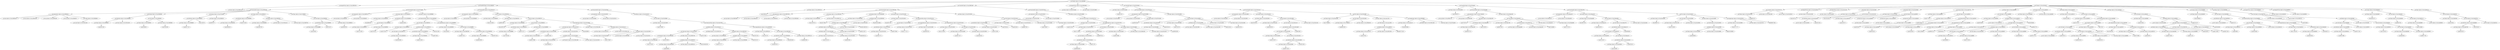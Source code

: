 strict digraph  {
<_ast.alias object at 0xa16895110>;
<_ast.ImportFrom object at 0xa16895250>;
<_ast.arg object at 0xa16895d10>;
<_ast.arg object at 0xa168951d0>;
<_ast.arg object at 0xa168952d0>;
<_ast.arg object at 0xa16b6fc50>;
<_ast.Load object at 0x10295c1d0>;
<_ast.Tuple object at 0xa16b6fa90>;
<_ast.arguments object at 0xa16895b10>;
<_ast.Name object at 0xa16b6fe90>;
Load2451528;
<_ast.Store object at 0x10295c290>;
<_ast.Attribute object at 0xa16b6fad0>;
<_ast.Name object at 0xa16b6f050>;
Load3358631;
<_ast.Name object at 0xa16b6f3d0>;
Load7825509;
<_ast.Call object at 0xa16b6fcd0>;
<_ast.Assign object at 0xa16b6f4d0>;
<_ast.Name object at 0xa16b6fbd0>;
Load5417119;
<_ast.Attribute object at 0xa16b6fb50>;
Store146370;
<_ast.Name object at 0xa16b6f410>;
Load3697677;
<_ast.Assign object at 0xa187da090>;
<_ast.Name object at 0xa16b6f390>;
Load1883019;
<_ast.Attribute object at 0xa16b6f990>;
Store8742538;
<_ast.Name object at 0xa16b6f690>;
Load1993739;
<_ast.Mult object at 0x10295ce10>;
<_ast.Num object at 0xa16b6f750>;
<_ast.BinOp object at 0xa16b6f190>;
<_ast.Assign object at 0xa16b6fa10>;
<_ast.Name object at 0xa16b6ffd0>;
Load163944;
<_ast.Attribute object at 0xa16b6fb90>;
Load750275;
<_ast.Name object at 0xa16b6f810>;
Load3084768;
<_ast.Call object at 0xa16b6f450>;
<_ast.Expr object at 0xa21299690>;
<_ast.FunctionDef object at 0xa16895c90>;
<_ast.arg object at 0xa16b6f290>;
<_ast.arg object at 0xa16b6fa50>;
<_ast.arguments object at 0xa16b6f110>;
<_ast.Name object at 0xa16b6f5d0>;
Store8869241;
<_ast.Name object at 0xa16b6fd10>;
Load7152180;
<_ast.Name object at 0xa16b6f950>;
Load2795131;
<_ast.Call object at 0xa16b6fd50>;
<_ast.Attribute object at 0xa16b6f0d0>;
Load4625390;
<_ast.Assign object at 0xa16b6fe10>;
<_ast.Name object at 0xa16b6f910>;
Load3473079;
<_ast.Name object at 0xa16b6f350>;
Load5405095;
<_ast.Call object at 0xa16b6f710>;
<_ast.Name object at 0xa16b6f490>;
Load6216401;
<_ast.Attribute object at 0xa16b6f510>;
Load621984;
<_ast.BinOp object at 0xa16b6fc10>;
Mult3441584;
<_ast.Call object at 0xa16b6f310>;
<_ast.Name object at 0xa16b6f590>;
Store439020;
<_ast.Name object at 0xa16b6f7d0>;
Load8074161;
<_ast.Name object at 0xa16b6f090>;
Load9643959;
<_ast.Attribute object at 0xa16b6f550>;
Load3941346;
<_ast.Call object at 0xa16b6ff50>;
<_ast.comprehension object at 0xa16b6f9d0>;
<_ast.GeneratorExp object at 0xa16b6f2d0>;
<_ast.Return object at 0xa16b6f8d0>;
<_ast.FunctionDef object at 0xa187eafd0>;
<_ast.arg object at 0xa16b6ff10>;
<_ast.arg object at 0xa16b6fed0>;
<_ast.arguments object at 0xa16b6f850>;
<_ast.Name object at 0xa16b6fe50>;
Store2414929;
<_ast.Name object at 0xa16b6f150>;
Load8822001;
<_ast.Name object at 0xa16b6fdd0>;
Store2887535;
<_ast.Name object at 0xa16b6ff90>;
Load7209166;
<_ast.Attribute object at 0xa16b6f250>;
Load9751227;
<_ast.Name object at 0xa16b6f890>;
Load4868859;
<_ast.Call object at 0xa16b6f610>;
<_ast.Name object at 0xa16a340d0>;
Load8237886;
<_ast.Attribute object at 0xa16a34fd0>;
Load8819349;
<_ast.Name object at 0xa16a343d0>;
Load7686405;
<_ast.FloorDiv object at 0x1029615d0>;
<_ast.Num object at 0xa16a34250>;
<_ast.BinOp object at 0xa16a34ed0>;
<_ast.Index object at 0xa16a34790>;
<_ast.Subscript object at 0xa16a34410>;
Store638909;
<_ast.BitOr object at 0x102961390>;
<_ast.Num object at 0xa16a34210>;
<_ast.Pow object at 0x102961150>;
<_ast.Name object at 0xa16a342d0>;
Load1378097;
<_ast.Mod object at 0x102961090>;
<_ast.Num object at 0xa16a34310>;
<_ast.BinOp object at 0xa16a34290>;
<_ast.BinOp object at 0xa16a34110>;
<_ast.AugAssign object at 0xa16a349d0>;
<_ast.For object at 0xa16b6f210>;
<_ast.For object at 0xa16b6f1d0>;
<_ast.FunctionDef object at 0xa18abaa10>;
<_ast.arg object at 0xa16a34bd0>;
<_ast.arg object at 0xa16a34510>;
<_ast.arguments object at 0xa16a34550>;
<_ast.Name object at 0xa16a34490>;
Load7979607;
<_ast.Name object at 0xa168954d0>;
Load1570530;
<_ast.Attribute object at 0xa16895ed0>;
Load1091983;
<_ast.Name object at 0xa16895b90>;
Load659693;
<_ast.Num object at 0xa16895510>;
<_ast.BinOp object at 0xa16895810>;
FloorDiv8665030;
<_ast.Index object at 0xa16895790>;
<_ast.Subscript object at 0xa16a34a50>;
Load2314358;
<_ast.BitAnd object at 0x102961510>;
<_ast.Num object at 0xa16895e90>;
<_ast.Name object at 0xa16895f50>;
Load6147277;
<_ast.Num object at 0xa16895fd0>;
<_ast.BinOp object at 0xa16895f10>;
Mod2020147;
<_ast.BinOp object at 0xa16895350>;
Pow3022418;
<_ast.BinOp object at 0xa16a34c10>;
<_ast.Name object at 0xa16895410>;
Store302187;
<_ast.Name object at 0xa16895610>;
Load5897810;
<_ast.Attribute object at 0xa16895650>;
Load3605049;
<_ast.Name object at 0xa16895210>;
Load8802959;
<_ast.Call object at 0xa168953d0>;
<_ast.comprehension object at 0xa168950d0>;
<_ast.GeneratorExp object at 0xa16a347d0>;
<_ast.Call object at 0xa16a348d0>;
<_ast.Return object at 0xa16a34e10>;
<_ast.FunctionDef object at 0xa16a34350>;
<_ast.ClassDef object at 0xa1aab8a50>;
<_ast.Name object at 0xa16895310>;
Load1080319;
<_ast.arg object at 0xa16895390>;
<_ast.arg object at 0xa16895e10>;
<_ast.arg object at 0xa16895910>;
<_ast.Num object at 0xa16895d50>;
<_ast.arguments object at 0xa168957d0>;
<_ast.Name object at 0xa16895990>;
Store2395716;
<_ast.Num object at 0xa16895710>;
<_ast.Assign object at 0xa16895a50>;
<_ast.Name object at 0xa168958d0>;
Store4574991;
<_ast.Name object at 0xa33016110>;
Load1301181;
<_ast.Name object at 0xa33016050>;
Load639168;
<_ast.BinOp object at 0xa1e5b3a90>;
Mult4938115;
<_ast.Num object at 0xa33016bd0>;
<_ast.BinOp object at 0xa180b5c50>;
Mult6210187;
<_ast.Num object at 0xa330160d0>;
<_ast.BinOp object at 0xa168959d0>;
FloorDiv4881912;
<_ast.Num object at 0xa33016350>;
<_ast.BinOp object at 0xa16895950>;
FloorDiv8418684;
<_ast.Assign object at 0xa16895890>;
<_ast.Name object at 0xa33016810>;
Store9037410;
<_ast.Name object at 0xa33016150>;
Load4381775;
<_ast.Attribute object at 0xa33016290>;
Load5073846;
<_ast.Call object at 0xa33016090>;
<_ast.Name object at 0xa330161d0>;
Store5777214;
<_ast.Name object at 0xa330163d0>;
Load4940759;
<_ast.comprehension object at 0xa33016310>;
<_ast.Name object at 0xa33016450>;
Store1470565;
<_ast.Name object at 0xa330164d0>;
Load4871437;
<_ast.Name object at 0xa33016390>;
Load2604425;
<_ast.Call object at 0xa330162d0>;
<_ast.comprehension object at 0xa33016250>;
<_ast.GeneratorExp object at 0xa33016210>;
<_ast.Assign object at 0xa33016190>;
<_ast.Name object at 0xa33016490>;
Load4132395;
<_ast.Attribute object at 0xa330165d0>;
Load7830412;
<_ast.Name object at 0xa33016650>;
Load423016;
<_ast.Name object at 0xa33016510>;
Load8697502;
<_ast.Name object at 0xa330166d0>;
Load4708817;
<_ast.Name object at 0xa33016590>;
Load798308;
<_ast.Call object at 0xa33016410>;
<_ast.Expr object at 0xa33016550>;
<_ast.FunctionDef object at 0xa16895cd0>;
<_ast.arg object at 0xa330167d0>;
<_ast.arg object at 0xa33016690>;
<_ast.arguments object at 0xa33016610>;
<_ast.Name object at 0xa33016950>;
Load2214514;
<_ast.Name object at 0xa33016a10>;
Store1114648;
<_ast.Name object at 0xa330169d0>;
Load9964439;
<_ast.Attribute object at 0xa33016b10>;
Load821478;
<_ast.Call object at 0xa33016910>;
<_ast.Attribute object at 0xa33016a90>;
Load6807814;
<_ast.Call object at 0xa33016850>;
<_ast.Name object at 0xa33016a50>;
Load8323866;
<_ast.NotIn object at 0x102969190>;
<_ast.Name object at 0xa33016c50>;
Load8236590;
<_ast.Compare object at 0xa33016b90>;
<_ast.comprehension object at 0xa33016790>;
<_ast.ListComp object at 0xa33016710>;
<_ast.Return object at 0xa330168d0>;
<_ast.FunctionDef object at 0xa33016750>;
<_ast.ClassDef object at 0xa16895290>;
<_ast.alias object at 0xa33016ad0>;
<_ast.alias object at 0xa33016fd0>;
<_ast.ImportFrom object at 0xa180b2b90>;
<_ast.Name object at 0xa33016ed0>;
Load291191;
<_ast.arg object at 0xa33016f50>;
<_ast.arg object at 0xa33016e50>;
<_ast.Tuple object at 0xa33016c90>;
Load5942363;
<_ast.arguments object at 0xa33016890>;
<_ast.Name object at 0xa184c5990>;
Load9636338;
<_ast.Attribute object at 0xa184c5810>;
Load5435516;
<_ast.Name object at 0xa184c59d0>;
Load3136276;
<_ast.Num object at 0xa184c53d0>;
<_ast.Num object at 0xa184c5290>;
<_ast.BinOp object at 0xa184c5890>;
Mult5182011;
<_ast.Num object at 0xa184c5f50>;
<_ast.Name object at 0xa184c5490>;
Load3562748;
<_ast.Call object at 0xa1aacf650>;
<_ast.Expr object at 0xa33016990>;
<_ast.FunctionDef object at 0xa33016c10>;
<_ast.arg object at 0xa184c5a90>;
<_ast.arg object at 0xa184c5850>;
<_ast.arguments object at 0xa184c58d0>;
<_ast.Name object at 0xa184c5650>;
Store8190534;
<_ast.Name object at 0xa184c5a50>;
Load5282019;
<_ast.Name object at 0xa184c5b50>;
Load3153187;
<_ast.Name object at 0xa184c5d90>;
Load9972250;
<_ast.Attribute object at 0xa184c5bd0>;
Load5824206;
<_ast.Call object at 0xa184c5d10>;
<_ast.Call object at 0xa184c5c90>;
<_ast.Attribute object at 0xa184c5ad0>;
Load652901;
<_ast.Call object at 0xa184c5c10>;
<_ast.Num object at 0xa184c5c50>;
<_ast.Call object at 0xa184c5b90>;
<_ast.Assign object at 0xa184c5b10>;
<_ast.Name object at 0xa184c5cd0>;
Store7589080;
<_ast.Name object at 0x1130df610>;
Load6633255;
<_ast.Num object at 0xa168be550>;
<_ast.Call object at 0xa184c5d50>;
<_ast.Name object at 0xa1aac5410>;
Load197053;
<_ast.Num object at 0xa180c5350>;
<_ast.BinOp object at 0xa1aad8610>;
BitAnd6775419;
<_ast.Yield object at 0xa1aacc590>;
<_ast.Expr object at 0xa1aacc150>;
<_ast.Name object at 0xa1aabcc10>;
Store8029846;
<_ast.RShift object at 0x1029612d0>;
<_ast.Num object at 0xa187da2d0>;
<_ast.AugAssign object at 0xa18956690>;
<_ast.For object at 0xa184c5dd0>;
<_ast.FunctionDef object at 0xa184c5a10>;
<_ast.ClassDef object at 0xa33016b50>;
<_ast.Name object at 0xa180c6f50>;
Load7890379;
<_ast.arg object at 0xa168b2110>;
<_ast.arg object at 0xa168b25d0>;
<_ast.Tuple object at 0xa18aba190>;
Load7205755;
<_ast.arguments object at 0xa212b8c50>;
<_ast.Name object at 0xa18aba290>;
Load5952718;
<_ast.Attribute object at 0xa18aba450>;
Load7438704;
<_ast.Name object at 0xa18aba7d0>;
Load9027632;
<_ast.Num object at 0xa18abab90>;
<_ast.Num object at 0xa18aba350>;
<_ast.BinOp object at 0xa18aba710>;
Mult7448006;
<_ast.Num object at 0xa18aba610>;
<_ast.Name object at 0xa18aba8d0>;
Load7157135;
<_ast.Call object at 0xa18aba910>;
<_ast.Expr object at 0xa18aba1d0>;
<_ast.FunctionDef object at 0xa180c6dd0>;
<_ast.arg object at 0xa18aba150>;
<_ast.arg object at 0xa18aba5d0>;
<_ast.arguments object at 0xa18abac50>;
<_ast.Name object at 0xa18abadd0>;
Store9847303;
<_ast.Name object at 0xa18aba210>;
Load5423678;
<_ast.Name object at 0xa18aba050>;
Load2154247;
<_ast.Name object at 0xa16a34b50>;
Load1945867;
<_ast.Attribute object at 0xa16a34f10>;
Load6355015;
<_ast.Call object at 0xa18abae10>;
<_ast.Call object at 0xa18aba410>;
<_ast.Attribute object at 0xa18aba110>;
Load4984850;
<_ast.Call object at 0xa18aba750>;
<_ast.Num object at 0xa16a34cd0>;
<_ast.Call object at 0xa18aba090>;
<_ast.Assign object at 0xa18aba250>;
<_ast.Name object at 0xa16a34ad0>;
Store8880713;
<_ast.Name object at 0xa16a34190>;
Load7351406;
<_ast.Num object at 0xa16a34950>;
<_ast.Call object at 0xa16a34b90>;
<_ast.Name object at 0xa16a34d90>;
Load5090095;
<_ast.Num object at 0xa16a34890>;
<_ast.BinOp object at 0xa16a34f90>;
BitAnd1506809;
<_ast.Yield object at 0xa16a34650>;
<_ast.Expr object at 0xa16a34dd0>;
<_ast.Name object at 0xa16a34990>;
Store5711771;
<_ast.Num object at 0xa16a34750>;
<_ast.AugAssign object at 0xa16a34910>;
RShift9627662;
<_ast.For object at 0xa16a34d10>;
<_ast.FunctionDef object at 0xa18aba790>;
<_ast.ClassDef object at 0xa187dae50>;
<_ast.Name object at 0xa16a345d0>;
Load8634115;
<_ast.Eq object at 0x102961a90>;
<_ast.Str object at 0xa16a34b10>;
<_ast.Compare object at 0xa16a34710>;
<_ast.alias object at 0xa16a34390>;
<_ast.ImportFrom object at 0xa16a34810>;
<_ast.alias object at 0xa16a34850>;
<_ast.ImportFrom object at 0xa16a341d0>;
<_ast.Name object at 0xa16a34d50>;
Store330722;
<_ast.Str object at 0xa16a34050>;
<_ast.Attribute object at 0xa16a34450>;
Load1821554;
<_ast.Call object at 0xa16a34150>;
<_ast.Assign object at 0xa16a34a90>;
<_ast.Name object at 0xa16a34090>;
Store1841955;
<_ast.Name object at 0xa1aadd310>;
Load1492737;
<_ast.Num object at 0xa1aaddd10>;
<_ast.keyword object at 0xa1aadd9d0>;
<_ast.Num object at 0xa1aadde50>;
<_ast.keyword object at 0xa1aadd490>;
<_ast.Name object at 0xa1aaddf90>;
Load292553;
<_ast.keyword object at 0xa1aadda50>;
<_ast.Call object at 0xa1aadd390>;
<_ast.Assign object at 0xa16a346d0>;
<_ast.Name object at 0xa1aadddd0>;
Store6775873;
<_ast.Name object at 0xa1aadd550>;
Load9106492;
<_ast.Name object at 0xa1aaddc90>;
Load8163522;
<_ast.In object at 0x1029690d0>;
<_ast.Name object at 0xa1aaddcd0>;
Load3342819;
<_ast.Compare object at 0xa1aadde10>;
<_ast.Name object at 0xa1aaddf10>;
Store1285895;
<_ast.Name object at 0xa1aaddf50>;
Load8050110;
<_ast.comprehension object at 0xa1aadd3d0>;
<_ast.GeneratorExp object at 0xa1aadd250>;
<_ast.Call object at 0xa1aadd810>;
<_ast.Assign object at 0xa1aadd710>;
<_ast.Name object at 0xa1aadd650>;
Load6303656;
<_ast.Str object at 0xa1aadd7d0>;
<_ast.Name object at 0xa1aadd750>;
Load6306427;
<_ast.Name object at 0xa1aadd410>;
Load2989622;
<_ast.Name object at 0xa1aaddfd0>;
Load4723320;
<_ast.Call object at 0xa1aadd450>;
<_ast.Sub object at 0x10295cd50>;
<_ast.Name object at 0xa1aadde90>;
Load8718112;
<_ast.BinOp object at 0xa1aadd510>;
<_ast.Name object at 0xa1aaddbd0>;
Load5666268;
<_ast.Name object at 0xa1aaddb90>;
Load3013716;
<_ast.Call object at 0xa1aaddd50>;
<_ast.Tuple object at 0xa1aadd790>;
Load9816776;
<_ast.BinOp object at 0xa1aadd610>;
Mod1600488;
<_ast.Call object at 0xa1aadd690>;
<_ast.Expr object at 0xa1aadd090>;
<_ast.Name object at 0xa1aaddad0>;
Store9277664;
<_ast.Num object at 0xa1aadda90>;
<_ast.Assign object at 0xa1aaddb10>;
<_ast.Name object at 0xa1aaddc10>;
Store6220384;
<_ast.Name object at 0xa1aadd590>;
Load1251532;
<_ast.Str object at 0xa1aadd6d0>;
<_ast.Attribute object at 0xa1aadd5d0>;
Load8785512;
<_ast.Name object at 0xa1aadd950>;
Load9535254;
<_ast.Name object at 0xa1aadd910>;
Load6559221;
<_ast.Num object at 0xa1aadd8d0>;
<_ast.Call object at 0xa1aadd2d0>;
<_ast.Call object at 0xa1aadd850>;
<_ast.Name object at 0xa1aadd290>;
Load7627407;
<_ast.Compare object at 0xa1aadd890>;
In6573817;
<_ast.Name object at 0xa1aadd150>;
Store3940264;
<_ast.Name object at 0xa1aadd0d0>;
Load2574894;
<_ast.Name object at 0xa1aadd210>;
Load635878;
<_ast.Call object at 0xa1aadd110>;
<_ast.comprehension object at 0xa1aadd190>;
<_ast.GeneratorExp object at 0xa1aadd4d0>;
<_ast.Call object at 0xa1aadd990>;
<_ast.Assign object at 0xa1aaddc50>;
<_ast.Name object at 0xa1aadded0>;
Load5253821;
<_ast.Str object at 0xa1e5e26d0>;
<_ast.Name object at 0xa16a663d0>;
Load9474269;
<_ast.Name object at 0xa16a66fd0>;
Load875129;
<_ast.BinOp object at 0xa16a661d0>;
Sub6788792;
<_ast.Name object at 0xa16a66150>;
Load6716395;
<_ast.Name object at 0xa16a66190>;
Load5957249;
<_ast.Tuple object at 0xa16a66b10>;
Load3565098;
<_ast.BinOp object at 0xa1aadd050>;
Mod1451427;
<_ast.Call object at 0xa1aadda10>;
<_ast.Expr object at 0xa1aadd1d0>;
<_ast.Name object at 0xa16a66e90>;
Store4398643;
<_ast.Str object at 0xa16a66e50>;
<_ast.Attribute object at 0xa16a662d0>;
Load510171;
<_ast.Name object at 0xa16a66510>;
Load829981;
<_ast.Name object at 0xa16a66b50>;
Load9796260;
<_ast.Str object at 0xa16a66410>;
<_ast.Call object at 0xa16a66050>;
<_ast.Name object at 0xa16a66910>;
Store1799128;
<_ast.Name object at 0xa16a66650>;
Load5693394;
<_ast.Attribute object at 0xa16a66a50>;
Load4468174;
<_ast.comprehension object at 0xa16a666d0>;
<_ast.GeneratorExp object at 0xa16a66f50>;
<_ast.Call object at 0xa16a66490>;
<_ast.Assign object at 0xa16a668d0>;
<_ast.Name object at 0xa16a66ad0>;
Load254608;
<_ast.Str object at 0xa16a66c10>;
<_ast.Name object at 0xa16a66550>;
Load9972898;
<_ast.Attribute object at 0xa16a66f90>;
Load6747149;
<_ast.Str object at 0xa16a66f10>;
<_ast.Call object at 0xa16a660d0>;
<_ast.Div object at 0x10295cf90>;
<_ast.Name object at 0xa16a66d10>;
Load7169218;
<_ast.Name object at 0xa16a665d0>;
Load4650002;
<_ast.Name object at 0xa16a66890>;
Load6672795;
<_ast.Call object at 0xa16a66d50>;
<_ast.Call object at 0xa16a66590>;
<_ast.BinOp object at 0xa16a664d0>;
<_ast.Call object at 0xa16a66750>;
<_ast.Expr object at 0xa16a66ed0>;
<_ast.alias object at 0xa16a66450>;
<_ast.ImportFrom object at 0xa16a66bd0>;
<_ast.alias object at 0xa16a66090>;
<_ast.ImportFrom object at 0xa16a66810>;
<_ast.Name object at 0xa16a66a90>;
Store9282273;
<_ast.Name object at 0xa16a66690>;
Load9626736;
<_ast.Name object at 0xa16a66d90>;
Load1434606;
<_ast.Str object at 0xa16a66850>;
<_ast.Call object at 0xa16a66110>;
<_ast.Call object at 0xa16a66c90>;
<_ast.Assign object at 0xa16a66350>;
<_ast.Name object at 0xa16a66cd0>;
Load4163641;
<_ast.Name object at 0xa16a667d0>;
Load6354325;
<_ast.Attribute object at 0xa16a66dd0>;
Load7093527;
<_ast.Str object at 0xa16a66310>;
<_ast.Call object at 0xa16a66790>;
<_ast.Call object at 0xa16a66250>;
<_ast.Expr object at 0xa16a66210>;
<_ast.If object at 0xa16a34610>;
<_ast.Module object at 0xa16895f90>;
<_ast.ImportFrom object at 0xa16895250> -> <_ast.alias object at 0xa16895110>;
<_ast.Tuple object at 0xa16b6fa90> -> <_ast.Load object at 0x10295c1d0>;
<_ast.arguments object at 0xa16895b10> -> <_ast.arg object at 0xa16895d10>;
<_ast.arguments object at 0xa16895b10> -> <_ast.arg object at 0xa168951d0>;
<_ast.arguments object at 0xa16895b10> -> <_ast.arg object at 0xa168952d0>;
<_ast.arguments object at 0xa16895b10> -> <_ast.arg object at 0xa16b6fc50>;
<_ast.arguments object at 0xa16895b10> -> <_ast.Tuple object at 0xa16b6fa90>;
<_ast.Name object at 0xa16b6fe90> -> Load2451528;
<_ast.Attribute object at 0xa16b6fad0> -> <_ast.Name object at 0xa16b6fe90>;
<_ast.Attribute object at 0xa16b6fad0> -> <_ast.Store object at 0x10295c290>;
<_ast.Name object at 0xa16b6f050> -> Load3358631;
<_ast.Name object at 0xa16b6f3d0> -> Load7825509;
<_ast.Call object at 0xa16b6fcd0> -> <_ast.Name object at 0xa16b6f050>;
<_ast.Call object at 0xa16b6fcd0> -> <_ast.Name object at 0xa16b6f3d0>;
<_ast.Assign object at 0xa16b6f4d0> -> <_ast.Attribute object at 0xa16b6fad0>;
<_ast.Assign object at 0xa16b6f4d0> -> <_ast.Call object at 0xa16b6fcd0>;
<_ast.Name object at 0xa16b6fbd0> -> Load5417119;
<_ast.Attribute object at 0xa16b6fb50> -> <_ast.Name object at 0xa16b6fbd0>;
<_ast.Attribute object at 0xa16b6fb50> -> Store146370;
<_ast.Name object at 0xa16b6f410> -> Load3697677;
<_ast.Assign object at 0xa187da090> -> <_ast.Attribute object at 0xa16b6fb50>;
<_ast.Assign object at 0xa187da090> -> <_ast.Name object at 0xa16b6f410>;
<_ast.Name object at 0xa16b6f390> -> Load1883019;
<_ast.Attribute object at 0xa16b6f990> -> <_ast.Name object at 0xa16b6f390>;
<_ast.Attribute object at 0xa16b6f990> -> Store8742538;
<_ast.Name object at 0xa16b6f690> -> Load1993739;
<_ast.BinOp object at 0xa16b6f190> -> <_ast.Name object at 0xa16b6f690>;
<_ast.BinOp object at 0xa16b6f190> -> <_ast.Mult object at 0x10295ce10>;
<_ast.BinOp object at 0xa16b6f190> -> <_ast.Num object at 0xa16b6f750>;
<_ast.Assign object at 0xa16b6fa10> -> <_ast.Attribute object at 0xa16b6f990>;
<_ast.Assign object at 0xa16b6fa10> -> <_ast.BinOp object at 0xa16b6f190>;
<_ast.Name object at 0xa16b6ffd0> -> Load163944;
<_ast.Attribute object at 0xa16b6fb90> -> <_ast.Name object at 0xa16b6ffd0>;
<_ast.Attribute object at 0xa16b6fb90> -> Load750275;
<_ast.Name object at 0xa16b6f810> -> Load3084768;
<_ast.Call object at 0xa16b6f450> -> <_ast.Attribute object at 0xa16b6fb90>;
<_ast.Call object at 0xa16b6f450> -> <_ast.Name object at 0xa16b6f810>;
<_ast.Expr object at 0xa21299690> -> <_ast.Call object at 0xa16b6f450>;
<_ast.FunctionDef object at 0xa16895c90> -> <_ast.arguments object at 0xa16895b10>;
<_ast.FunctionDef object at 0xa16895c90> -> <_ast.Assign object at 0xa16b6f4d0>;
<_ast.FunctionDef object at 0xa16895c90> -> <_ast.Assign object at 0xa187da090>;
<_ast.FunctionDef object at 0xa16895c90> -> <_ast.Assign object at 0xa16b6fa10>;
<_ast.FunctionDef object at 0xa16895c90> -> <_ast.Expr object at 0xa21299690>;
<_ast.arguments object at 0xa16b6f110> -> <_ast.arg object at 0xa16b6f290>;
<_ast.arguments object at 0xa16b6f110> -> <_ast.arg object at 0xa16b6fa50>;
<_ast.Name object at 0xa16b6f5d0> -> Store8869241;
<_ast.Name object at 0xa16b6fd10> -> Load7152180;
<_ast.Name object at 0xa16b6f950> -> Load2795131;
<_ast.Call object at 0xa16b6fd50> -> <_ast.Name object at 0xa16b6fd10>;
<_ast.Call object at 0xa16b6fd50> -> <_ast.Name object at 0xa16b6f950>;
<_ast.Attribute object at 0xa16b6f0d0> -> <_ast.Call object at 0xa16b6fd50>;
<_ast.Attribute object at 0xa16b6f0d0> -> Load4625390;
<_ast.Assign object at 0xa16b6fe10> -> <_ast.Name object at 0xa16b6f5d0>;
<_ast.Assign object at 0xa16b6fe10> -> <_ast.Attribute object at 0xa16b6f0d0>;
<_ast.Name object at 0xa16b6f910> -> Load3473079;
<_ast.Name object at 0xa16b6f350> -> Load5405095;
<_ast.Call object at 0xa16b6f710> -> <_ast.Name object at 0xa16b6f350>;
<_ast.Name object at 0xa16b6f490> -> Load6216401;
<_ast.Attribute object at 0xa16b6f510> -> <_ast.Name object at 0xa16b6f490>;
<_ast.Attribute object at 0xa16b6f510> -> Load621984;
<_ast.BinOp object at 0xa16b6fc10> -> <_ast.Call object at 0xa16b6f710>;
<_ast.BinOp object at 0xa16b6fc10> -> Mult3441584;
<_ast.BinOp object at 0xa16b6fc10> -> <_ast.Attribute object at 0xa16b6f510>;
<_ast.Call object at 0xa16b6f310> -> <_ast.Name object at 0xa16b6f910>;
<_ast.Call object at 0xa16b6f310> -> <_ast.BinOp object at 0xa16b6fc10>;
<_ast.Name object at 0xa16b6f590> -> Store439020;
<_ast.Name object at 0xa16b6f7d0> -> Load8074161;
<_ast.Name object at 0xa16b6f090> -> Load9643959;
<_ast.Attribute object at 0xa16b6f550> -> <_ast.Name object at 0xa16b6f090>;
<_ast.Attribute object at 0xa16b6f550> -> Load3941346;
<_ast.Call object at 0xa16b6ff50> -> <_ast.Name object at 0xa16b6f7d0>;
<_ast.Call object at 0xa16b6ff50> -> <_ast.Attribute object at 0xa16b6f550>;
<_ast.comprehension object at 0xa16b6f9d0> -> <_ast.Name object at 0xa16b6f590>;
<_ast.comprehension object at 0xa16b6f9d0> -> <_ast.Call object at 0xa16b6ff50>;
<_ast.GeneratorExp object at 0xa16b6f2d0> -> <_ast.Call object at 0xa16b6f310>;
<_ast.GeneratorExp object at 0xa16b6f2d0> -> <_ast.comprehension object at 0xa16b6f9d0>;
<_ast.Return object at 0xa16b6f8d0> -> <_ast.GeneratorExp object at 0xa16b6f2d0>;
<_ast.FunctionDef object at 0xa187eafd0> -> <_ast.arguments object at 0xa16b6f110>;
<_ast.FunctionDef object at 0xa187eafd0> -> <_ast.Assign object at 0xa16b6fe10>;
<_ast.FunctionDef object at 0xa187eafd0> -> <_ast.Return object at 0xa16b6f8d0>;
<_ast.arguments object at 0xa16b6f850> -> <_ast.arg object at 0xa16b6ff10>;
<_ast.arguments object at 0xa16b6f850> -> <_ast.arg object at 0xa16b6fed0>;
<_ast.Name object at 0xa16b6fe50> -> Store2414929;
<_ast.Name object at 0xa16b6f150> -> Load8822001;
<_ast.Name object at 0xa16b6fdd0> -> Store2887535;
<_ast.Name object at 0xa16b6ff90> -> Load7209166;
<_ast.Attribute object at 0xa16b6f250> -> <_ast.Name object at 0xa16b6ff90>;
<_ast.Attribute object at 0xa16b6f250> -> Load9751227;
<_ast.Name object at 0xa16b6f890> -> Load4868859;
<_ast.Call object at 0xa16b6f610> -> <_ast.Attribute object at 0xa16b6f250>;
<_ast.Call object at 0xa16b6f610> -> <_ast.Name object at 0xa16b6f890>;
<_ast.Name object at 0xa16a340d0> -> Load8237886;
<_ast.Attribute object at 0xa16a34fd0> -> <_ast.Name object at 0xa16a340d0>;
<_ast.Attribute object at 0xa16a34fd0> -> Load8819349;
<_ast.Name object at 0xa16a343d0> -> Load7686405;
<_ast.BinOp object at 0xa16a34ed0> -> <_ast.Name object at 0xa16a343d0>;
<_ast.BinOp object at 0xa16a34ed0> -> <_ast.FloorDiv object at 0x1029615d0>;
<_ast.BinOp object at 0xa16a34ed0> -> <_ast.Num object at 0xa16a34250>;
<_ast.Index object at 0xa16a34790> -> <_ast.BinOp object at 0xa16a34ed0>;
<_ast.Subscript object at 0xa16a34410> -> <_ast.Attribute object at 0xa16a34fd0>;
<_ast.Subscript object at 0xa16a34410> -> <_ast.Index object at 0xa16a34790>;
<_ast.Subscript object at 0xa16a34410> -> Store638909;
<_ast.Name object at 0xa16a342d0> -> Load1378097;
<_ast.BinOp object at 0xa16a34290> -> <_ast.Name object at 0xa16a342d0>;
<_ast.BinOp object at 0xa16a34290> -> <_ast.Mod object at 0x102961090>;
<_ast.BinOp object at 0xa16a34290> -> <_ast.Num object at 0xa16a34310>;
<_ast.BinOp object at 0xa16a34110> -> <_ast.Num object at 0xa16a34210>;
<_ast.BinOp object at 0xa16a34110> -> <_ast.Pow object at 0x102961150>;
<_ast.BinOp object at 0xa16a34110> -> <_ast.BinOp object at 0xa16a34290>;
<_ast.AugAssign object at 0xa16a349d0> -> <_ast.Subscript object at 0xa16a34410>;
<_ast.AugAssign object at 0xa16a349d0> -> <_ast.BitOr object at 0x102961390>;
<_ast.AugAssign object at 0xa16a349d0> -> <_ast.BinOp object at 0xa16a34110>;
<_ast.For object at 0xa16b6f210> -> <_ast.Name object at 0xa16b6fdd0>;
<_ast.For object at 0xa16b6f210> -> <_ast.Call object at 0xa16b6f610>;
<_ast.For object at 0xa16b6f210> -> <_ast.AugAssign object at 0xa16a349d0>;
<_ast.For object at 0xa16b6f1d0> -> <_ast.Name object at 0xa16b6fe50>;
<_ast.For object at 0xa16b6f1d0> -> <_ast.Name object at 0xa16b6f150>;
<_ast.For object at 0xa16b6f1d0> -> <_ast.For object at 0xa16b6f210>;
<_ast.FunctionDef object at 0xa18abaa10> -> <_ast.arguments object at 0xa16b6f850>;
<_ast.FunctionDef object at 0xa18abaa10> -> <_ast.For object at 0xa16b6f1d0>;
<_ast.arguments object at 0xa16a34550> -> <_ast.arg object at 0xa16a34bd0>;
<_ast.arguments object at 0xa16a34550> -> <_ast.arg object at 0xa16a34510>;
<_ast.Name object at 0xa16a34490> -> Load7979607;
<_ast.Name object at 0xa168954d0> -> Load1570530;
<_ast.Attribute object at 0xa16895ed0> -> <_ast.Name object at 0xa168954d0>;
<_ast.Attribute object at 0xa16895ed0> -> Load1091983;
<_ast.Name object at 0xa16895b90> -> Load659693;
<_ast.BinOp object at 0xa16895810> -> <_ast.Name object at 0xa16895b90>;
<_ast.BinOp object at 0xa16895810> -> FloorDiv8665030;
<_ast.BinOp object at 0xa16895810> -> <_ast.Num object at 0xa16895510>;
<_ast.Index object at 0xa16895790> -> <_ast.BinOp object at 0xa16895810>;
<_ast.Subscript object at 0xa16a34a50> -> <_ast.Attribute object at 0xa16895ed0>;
<_ast.Subscript object at 0xa16a34a50> -> <_ast.Index object at 0xa16895790>;
<_ast.Subscript object at 0xa16a34a50> -> Load2314358;
<_ast.Name object at 0xa16895f50> -> Load6147277;
<_ast.BinOp object at 0xa16895f10> -> <_ast.Name object at 0xa16895f50>;
<_ast.BinOp object at 0xa16895f10> -> Mod2020147;
<_ast.BinOp object at 0xa16895f10> -> <_ast.Num object at 0xa16895fd0>;
<_ast.BinOp object at 0xa16895350> -> <_ast.Num object at 0xa16895e90>;
<_ast.BinOp object at 0xa16895350> -> Pow3022418;
<_ast.BinOp object at 0xa16895350> -> <_ast.BinOp object at 0xa16895f10>;
<_ast.BinOp object at 0xa16a34c10> -> <_ast.Subscript object at 0xa16a34a50>;
<_ast.BinOp object at 0xa16a34c10> -> <_ast.BitAnd object at 0x102961510>;
<_ast.BinOp object at 0xa16a34c10> -> <_ast.BinOp object at 0xa16895350>;
<_ast.Name object at 0xa16895410> -> Store302187;
<_ast.Name object at 0xa16895610> -> Load5897810;
<_ast.Attribute object at 0xa16895650> -> <_ast.Name object at 0xa16895610>;
<_ast.Attribute object at 0xa16895650> -> Load3605049;
<_ast.Name object at 0xa16895210> -> Load8802959;
<_ast.Call object at 0xa168953d0> -> <_ast.Attribute object at 0xa16895650>;
<_ast.Call object at 0xa168953d0> -> <_ast.Name object at 0xa16895210>;
<_ast.comprehension object at 0xa168950d0> -> <_ast.Name object at 0xa16895410>;
<_ast.comprehension object at 0xa168950d0> -> <_ast.Call object at 0xa168953d0>;
<_ast.GeneratorExp object at 0xa16a347d0> -> <_ast.BinOp object at 0xa16a34c10>;
<_ast.GeneratorExp object at 0xa16a347d0> -> <_ast.comprehension object at 0xa168950d0>;
<_ast.Call object at 0xa16a348d0> -> <_ast.Name object at 0xa16a34490>;
<_ast.Call object at 0xa16a348d0> -> <_ast.GeneratorExp object at 0xa16a347d0>;
<_ast.Return object at 0xa16a34e10> -> <_ast.Call object at 0xa16a348d0>;
<_ast.FunctionDef object at 0xa16a34350> -> <_ast.arguments object at 0xa16a34550>;
<_ast.FunctionDef object at 0xa16a34350> -> <_ast.Return object at 0xa16a34e10>;
<_ast.ClassDef object at 0xa1aab8a50> -> <_ast.FunctionDef object at 0xa16895c90>;
<_ast.ClassDef object at 0xa1aab8a50> -> <_ast.FunctionDef object at 0xa187eafd0>;
<_ast.ClassDef object at 0xa1aab8a50> -> <_ast.FunctionDef object at 0xa18abaa10>;
<_ast.ClassDef object at 0xa1aab8a50> -> <_ast.FunctionDef object at 0xa16a34350>;
<_ast.Name object at 0xa16895310> -> Load1080319;
<_ast.arguments object at 0xa168957d0> -> <_ast.arg object at 0xa16895390>;
<_ast.arguments object at 0xa168957d0> -> <_ast.arg object at 0xa16895e10>;
<_ast.arguments object at 0xa168957d0> -> <_ast.arg object at 0xa16895910>;
<_ast.arguments object at 0xa168957d0> -> <_ast.Num object at 0xa16895d50>;
<_ast.Name object at 0xa16895990> -> Store2395716;
<_ast.Assign object at 0xa16895a50> -> <_ast.Name object at 0xa16895990>;
<_ast.Assign object at 0xa16895a50> -> <_ast.Num object at 0xa16895710>;
<_ast.Name object at 0xa168958d0> -> Store4574991;
<_ast.Name object at 0xa33016110> -> Load1301181;
<_ast.Name object at 0xa33016050> -> Load639168;
<_ast.BinOp object at 0xa1e5b3a90> -> <_ast.Name object at 0xa33016110>;
<_ast.BinOp object at 0xa1e5b3a90> -> Mult4938115;
<_ast.BinOp object at 0xa1e5b3a90> -> <_ast.Name object at 0xa33016050>;
<_ast.BinOp object at 0xa180b5c50> -> <_ast.BinOp object at 0xa1e5b3a90>;
<_ast.BinOp object at 0xa180b5c50> -> Mult6210187;
<_ast.BinOp object at 0xa180b5c50> -> <_ast.Num object at 0xa33016bd0>;
<_ast.BinOp object at 0xa168959d0> -> <_ast.BinOp object at 0xa180b5c50>;
<_ast.BinOp object at 0xa168959d0> -> FloorDiv4881912;
<_ast.BinOp object at 0xa168959d0> -> <_ast.Num object at 0xa330160d0>;
<_ast.BinOp object at 0xa16895950> -> <_ast.BinOp object at 0xa168959d0>;
<_ast.BinOp object at 0xa16895950> -> FloorDiv8418684;
<_ast.BinOp object at 0xa16895950> -> <_ast.Num object at 0xa33016350>;
<_ast.Assign object at 0xa16895890> -> <_ast.Name object at 0xa168958d0>;
<_ast.Assign object at 0xa16895890> -> <_ast.BinOp object at 0xa16895950>;
<_ast.Name object at 0xa33016810> -> Store9037410;
<_ast.Name object at 0xa33016150> -> Load4381775;
<_ast.Attribute object at 0xa33016290> -> <_ast.Name object at 0xa33016150>;
<_ast.Attribute object at 0xa33016290> -> Load5073846;
<_ast.Call object at 0xa33016090> -> <_ast.Attribute object at 0xa33016290>;
<_ast.Name object at 0xa330161d0> -> Store5777214;
<_ast.Name object at 0xa330163d0> -> Load4940759;
<_ast.comprehension object at 0xa33016310> -> <_ast.Name object at 0xa330161d0>;
<_ast.comprehension object at 0xa33016310> -> <_ast.Name object at 0xa330163d0>;
<_ast.Name object at 0xa33016450> -> Store1470565;
<_ast.Name object at 0xa330164d0> -> Load4871437;
<_ast.Name object at 0xa33016390> -> Load2604425;
<_ast.Call object at 0xa330162d0> -> <_ast.Name object at 0xa330164d0>;
<_ast.Call object at 0xa330162d0> -> <_ast.Name object at 0xa33016390>;
<_ast.comprehension object at 0xa33016250> -> <_ast.Name object at 0xa33016450>;
<_ast.comprehension object at 0xa33016250> -> <_ast.Call object at 0xa330162d0>;
<_ast.GeneratorExp object at 0xa33016210> -> <_ast.Call object at 0xa33016090>;
<_ast.GeneratorExp object at 0xa33016210> -> <_ast.comprehension object at 0xa33016310>;
<_ast.GeneratorExp object at 0xa33016210> -> <_ast.comprehension object at 0xa33016250>;
<_ast.Assign object at 0xa33016190> -> <_ast.Name object at 0xa33016810>;
<_ast.Assign object at 0xa33016190> -> <_ast.GeneratorExp object at 0xa33016210>;
<_ast.Name object at 0xa33016490> -> Load4132395;
<_ast.Attribute object at 0xa330165d0> -> <_ast.Name object at 0xa33016490>;
<_ast.Attribute object at 0xa330165d0> -> Load7830412;
<_ast.Name object at 0xa33016650> -> Load423016;
<_ast.Name object at 0xa33016510> -> Load8697502;
<_ast.Name object at 0xa330166d0> -> Load4708817;
<_ast.Name object at 0xa33016590> -> Load798308;
<_ast.Call object at 0xa33016410> -> <_ast.Attribute object at 0xa330165d0>;
<_ast.Call object at 0xa33016410> -> <_ast.Name object at 0xa33016650>;
<_ast.Call object at 0xa33016410> -> <_ast.Name object at 0xa33016510>;
<_ast.Call object at 0xa33016410> -> <_ast.Name object at 0xa330166d0>;
<_ast.Call object at 0xa33016410> -> <_ast.Name object at 0xa33016590>;
<_ast.Expr object at 0xa33016550> -> <_ast.Call object at 0xa33016410>;
<_ast.FunctionDef object at 0xa16895cd0> -> <_ast.arguments object at 0xa168957d0>;
<_ast.FunctionDef object at 0xa16895cd0> -> <_ast.Assign object at 0xa16895a50>;
<_ast.FunctionDef object at 0xa16895cd0> -> <_ast.Assign object at 0xa16895890>;
<_ast.FunctionDef object at 0xa16895cd0> -> <_ast.Assign object at 0xa33016190>;
<_ast.FunctionDef object at 0xa16895cd0> -> <_ast.Expr object at 0xa33016550>;
<_ast.arguments object at 0xa33016610> -> <_ast.arg object at 0xa330167d0>;
<_ast.arguments object at 0xa33016610> -> <_ast.arg object at 0xa33016690>;
<_ast.Name object at 0xa33016950> -> Load2214514;
<_ast.Name object at 0xa33016a10> -> Store1114648;
<_ast.Name object at 0xa330169d0> -> Load9964439;
<_ast.Attribute object at 0xa33016b10> -> <_ast.Name object at 0xa330169d0>;
<_ast.Attribute object at 0xa33016b10> -> Load821478;
<_ast.Call object at 0xa33016910> -> <_ast.Attribute object at 0xa33016b10>;
<_ast.Attribute object at 0xa33016a90> -> <_ast.Call object at 0xa33016910>;
<_ast.Attribute object at 0xa33016a90> -> Load6807814;
<_ast.Call object at 0xa33016850> -> <_ast.Attribute object at 0xa33016a90>;
<_ast.Name object at 0xa33016a50> -> Load8323866;
<_ast.Name object at 0xa33016c50> -> Load8236590;
<_ast.Compare object at 0xa33016b90> -> <_ast.Name object at 0xa33016a50>;
<_ast.Compare object at 0xa33016b90> -> <_ast.NotIn object at 0x102969190>;
<_ast.Compare object at 0xa33016b90> -> <_ast.Name object at 0xa33016c50>;
<_ast.comprehension object at 0xa33016790> -> <_ast.Name object at 0xa33016a10>;
<_ast.comprehension object at 0xa33016790> -> <_ast.Call object at 0xa33016850>;
<_ast.comprehension object at 0xa33016790> -> <_ast.Compare object at 0xa33016b90>;
<_ast.ListComp object at 0xa33016710> -> <_ast.Name object at 0xa33016950>;
<_ast.ListComp object at 0xa33016710> -> <_ast.comprehension object at 0xa33016790>;
<_ast.Return object at 0xa330168d0> -> <_ast.ListComp object at 0xa33016710>;
<_ast.FunctionDef object at 0xa33016750> -> <_ast.arguments object at 0xa33016610>;
<_ast.FunctionDef object at 0xa33016750> -> <_ast.Return object at 0xa330168d0>;
<_ast.ClassDef object at 0xa16895290> -> <_ast.Name object at 0xa16895310>;
<_ast.ClassDef object at 0xa16895290> -> <_ast.FunctionDef object at 0xa16895cd0>;
<_ast.ClassDef object at 0xa16895290> -> <_ast.FunctionDef object at 0xa33016750>;
<_ast.ImportFrom object at 0xa180b2b90> -> <_ast.alias object at 0xa33016ad0>;
<_ast.ImportFrom object at 0xa180b2b90> -> <_ast.alias object at 0xa33016fd0>;
<_ast.Name object at 0xa33016ed0> -> Load291191;
<_ast.Tuple object at 0xa33016c90> -> Load5942363;
<_ast.arguments object at 0xa33016890> -> <_ast.arg object at 0xa33016f50>;
<_ast.arguments object at 0xa33016890> -> <_ast.arg object at 0xa33016e50>;
<_ast.arguments object at 0xa33016890> -> <_ast.Tuple object at 0xa33016c90>;
<_ast.Name object at 0xa184c5990> -> Load9636338;
<_ast.Attribute object at 0xa184c5810> -> <_ast.Name object at 0xa184c5990>;
<_ast.Attribute object at 0xa184c5810> -> Load5435516;
<_ast.Name object at 0xa184c59d0> -> Load3136276;
<_ast.BinOp object at 0xa184c5890> -> <_ast.Num object at 0xa184c53d0>;
<_ast.BinOp object at 0xa184c5890> -> Mult5182011;
<_ast.BinOp object at 0xa184c5890> -> <_ast.Num object at 0xa184c5290>;
<_ast.Name object at 0xa184c5490> -> Load3562748;
<_ast.Call object at 0xa1aacf650> -> <_ast.Attribute object at 0xa184c5810>;
<_ast.Call object at 0xa1aacf650> -> <_ast.Name object at 0xa184c59d0>;
<_ast.Call object at 0xa1aacf650> -> <_ast.BinOp object at 0xa184c5890>;
<_ast.Call object at 0xa1aacf650> -> <_ast.Num object at 0xa184c5f50>;
<_ast.Call object at 0xa1aacf650> -> <_ast.Name object at 0xa184c5490>;
<_ast.Expr object at 0xa33016990> -> <_ast.Call object at 0xa1aacf650>;
<_ast.FunctionDef object at 0xa33016c10> -> <_ast.arguments object at 0xa33016890>;
<_ast.FunctionDef object at 0xa33016c10> -> <_ast.Expr object at 0xa33016990>;
<_ast.arguments object at 0xa184c58d0> -> <_ast.arg object at 0xa184c5a90>;
<_ast.arguments object at 0xa184c58d0> -> <_ast.arg object at 0xa184c5850>;
<_ast.Name object at 0xa184c5650> -> Store8190534;
<_ast.Name object at 0xa184c5a50> -> Load5282019;
<_ast.Name object at 0xa184c5b50> -> Load3153187;
<_ast.Name object at 0xa184c5d90> -> Load9972250;
<_ast.Attribute object at 0xa184c5bd0> -> <_ast.Name object at 0xa184c5d90>;
<_ast.Attribute object at 0xa184c5bd0> -> Load5824206;
<_ast.Call object at 0xa184c5d10> -> <_ast.Attribute object at 0xa184c5bd0>;
<_ast.Call object at 0xa184c5c90> -> <_ast.Name object at 0xa184c5b50>;
<_ast.Call object at 0xa184c5c90> -> <_ast.Call object at 0xa184c5d10>;
<_ast.Attribute object at 0xa184c5ad0> -> <_ast.Call object at 0xa184c5c90>;
<_ast.Attribute object at 0xa184c5ad0> -> Load652901;
<_ast.Call object at 0xa184c5c10> -> <_ast.Attribute object at 0xa184c5ad0>;
<_ast.Call object at 0xa184c5b90> -> <_ast.Name object at 0xa184c5a50>;
<_ast.Call object at 0xa184c5b90> -> <_ast.Call object at 0xa184c5c10>;
<_ast.Call object at 0xa184c5b90> -> <_ast.Num object at 0xa184c5c50>;
<_ast.Assign object at 0xa184c5b10> -> <_ast.Name object at 0xa184c5650>;
<_ast.Assign object at 0xa184c5b10> -> <_ast.Call object at 0xa184c5b90>;
<_ast.Name object at 0xa184c5cd0> -> Store7589080;
<_ast.Name object at 0x1130df610> -> Load6633255;
<_ast.Call object at 0xa184c5d50> -> <_ast.Name object at 0x1130df610>;
<_ast.Call object at 0xa184c5d50> -> <_ast.Num object at 0xa168be550>;
<_ast.Name object at 0xa1aac5410> -> Load197053;
<_ast.BinOp object at 0xa1aad8610> -> <_ast.Name object at 0xa1aac5410>;
<_ast.BinOp object at 0xa1aad8610> -> BitAnd6775419;
<_ast.BinOp object at 0xa1aad8610> -> <_ast.Num object at 0xa180c5350>;
<_ast.Yield object at 0xa1aacc590> -> <_ast.BinOp object at 0xa1aad8610>;
<_ast.Expr object at 0xa1aacc150> -> <_ast.Yield object at 0xa1aacc590>;
<_ast.Name object at 0xa1aabcc10> -> Store8029846;
<_ast.AugAssign object at 0xa18956690> -> <_ast.Name object at 0xa1aabcc10>;
<_ast.AugAssign object at 0xa18956690> -> <_ast.RShift object at 0x1029612d0>;
<_ast.AugAssign object at 0xa18956690> -> <_ast.Num object at 0xa187da2d0>;
<_ast.For object at 0xa184c5dd0> -> <_ast.Name object at 0xa184c5cd0>;
<_ast.For object at 0xa184c5dd0> -> <_ast.Call object at 0xa184c5d50>;
<_ast.For object at 0xa184c5dd0> -> <_ast.Expr object at 0xa1aacc150>;
<_ast.For object at 0xa184c5dd0> -> <_ast.AugAssign object at 0xa18956690>;
<_ast.FunctionDef object at 0xa184c5a10> -> <_ast.arguments object at 0xa184c58d0>;
<_ast.FunctionDef object at 0xa184c5a10> -> <_ast.Assign object at 0xa184c5b10>;
<_ast.FunctionDef object at 0xa184c5a10> -> <_ast.For object at 0xa184c5dd0>;
<_ast.ClassDef object at 0xa33016b50> -> <_ast.Name object at 0xa33016ed0>;
<_ast.ClassDef object at 0xa33016b50> -> <_ast.FunctionDef object at 0xa33016c10>;
<_ast.ClassDef object at 0xa33016b50> -> <_ast.FunctionDef object at 0xa184c5a10>;
<_ast.Name object at 0xa180c6f50> -> Load7890379;
<_ast.Tuple object at 0xa18aba190> -> Load7205755;
<_ast.arguments object at 0xa212b8c50> -> <_ast.arg object at 0xa168b2110>;
<_ast.arguments object at 0xa212b8c50> -> <_ast.arg object at 0xa168b25d0>;
<_ast.arguments object at 0xa212b8c50> -> <_ast.Tuple object at 0xa18aba190>;
<_ast.Name object at 0xa18aba290> -> Load5952718;
<_ast.Attribute object at 0xa18aba450> -> <_ast.Name object at 0xa18aba290>;
<_ast.Attribute object at 0xa18aba450> -> Load7438704;
<_ast.Name object at 0xa18aba7d0> -> Load9027632;
<_ast.BinOp object at 0xa18aba710> -> <_ast.Num object at 0xa18abab90>;
<_ast.BinOp object at 0xa18aba710> -> Mult7448006;
<_ast.BinOp object at 0xa18aba710> -> <_ast.Num object at 0xa18aba350>;
<_ast.Name object at 0xa18aba8d0> -> Load7157135;
<_ast.Call object at 0xa18aba910> -> <_ast.Attribute object at 0xa18aba450>;
<_ast.Call object at 0xa18aba910> -> <_ast.Name object at 0xa18aba7d0>;
<_ast.Call object at 0xa18aba910> -> <_ast.BinOp object at 0xa18aba710>;
<_ast.Call object at 0xa18aba910> -> <_ast.Num object at 0xa18aba610>;
<_ast.Call object at 0xa18aba910> -> <_ast.Name object at 0xa18aba8d0>;
<_ast.Expr object at 0xa18aba1d0> -> <_ast.Call object at 0xa18aba910>;
<_ast.FunctionDef object at 0xa180c6dd0> -> <_ast.arguments object at 0xa212b8c50>;
<_ast.FunctionDef object at 0xa180c6dd0> -> <_ast.Expr object at 0xa18aba1d0>;
<_ast.arguments object at 0xa18abac50> -> <_ast.arg object at 0xa18aba150>;
<_ast.arguments object at 0xa18abac50> -> <_ast.arg object at 0xa18aba5d0>;
<_ast.Name object at 0xa18abadd0> -> Store9847303;
<_ast.Name object at 0xa18aba210> -> Load5423678;
<_ast.Name object at 0xa18aba050> -> Load2154247;
<_ast.Name object at 0xa16a34b50> -> Load1945867;
<_ast.Attribute object at 0xa16a34f10> -> <_ast.Name object at 0xa16a34b50>;
<_ast.Attribute object at 0xa16a34f10> -> Load6355015;
<_ast.Call object at 0xa18abae10> -> <_ast.Attribute object at 0xa16a34f10>;
<_ast.Call object at 0xa18aba410> -> <_ast.Name object at 0xa18aba050>;
<_ast.Call object at 0xa18aba410> -> <_ast.Call object at 0xa18abae10>;
<_ast.Attribute object at 0xa18aba110> -> <_ast.Call object at 0xa18aba410>;
<_ast.Attribute object at 0xa18aba110> -> Load4984850;
<_ast.Call object at 0xa18aba750> -> <_ast.Attribute object at 0xa18aba110>;
<_ast.Call object at 0xa18aba090> -> <_ast.Name object at 0xa18aba210>;
<_ast.Call object at 0xa18aba090> -> <_ast.Call object at 0xa18aba750>;
<_ast.Call object at 0xa18aba090> -> <_ast.Num object at 0xa16a34cd0>;
<_ast.Assign object at 0xa18aba250> -> <_ast.Name object at 0xa18abadd0>;
<_ast.Assign object at 0xa18aba250> -> <_ast.Call object at 0xa18aba090>;
<_ast.Name object at 0xa16a34ad0> -> Store8880713;
<_ast.Name object at 0xa16a34190> -> Load7351406;
<_ast.Call object at 0xa16a34b90> -> <_ast.Name object at 0xa16a34190>;
<_ast.Call object at 0xa16a34b90> -> <_ast.Num object at 0xa16a34950>;
<_ast.Name object at 0xa16a34d90> -> Load5090095;
<_ast.BinOp object at 0xa16a34f90> -> <_ast.Name object at 0xa16a34d90>;
<_ast.BinOp object at 0xa16a34f90> -> BitAnd1506809;
<_ast.BinOp object at 0xa16a34f90> -> <_ast.Num object at 0xa16a34890>;
<_ast.Yield object at 0xa16a34650> -> <_ast.BinOp object at 0xa16a34f90>;
<_ast.Expr object at 0xa16a34dd0> -> <_ast.Yield object at 0xa16a34650>;
<_ast.Name object at 0xa16a34990> -> Store5711771;
<_ast.AugAssign object at 0xa16a34910> -> <_ast.Name object at 0xa16a34990>;
<_ast.AugAssign object at 0xa16a34910> -> RShift9627662;
<_ast.AugAssign object at 0xa16a34910> -> <_ast.Num object at 0xa16a34750>;
<_ast.For object at 0xa16a34d10> -> <_ast.Name object at 0xa16a34ad0>;
<_ast.For object at 0xa16a34d10> -> <_ast.Call object at 0xa16a34b90>;
<_ast.For object at 0xa16a34d10> -> <_ast.Expr object at 0xa16a34dd0>;
<_ast.For object at 0xa16a34d10> -> <_ast.AugAssign object at 0xa16a34910>;
<_ast.FunctionDef object at 0xa18aba790> -> <_ast.arguments object at 0xa18abac50>;
<_ast.FunctionDef object at 0xa18aba790> -> <_ast.Assign object at 0xa18aba250>;
<_ast.FunctionDef object at 0xa18aba790> -> <_ast.For object at 0xa16a34d10>;
<_ast.ClassDef object at 0xa187dae50> -> <_ast.Name object at 0xa180c6f50>;
<_ast.ClassDef object at 0xa187dae50> -> <_ast.FunctionDef object at 0xa180c6dd0>;
<_ast.ClassDef object at 0xa187dae50> -> <_ast.FunctionDef object at 0xa18aba790>;
<_ast.Name object at 0xa16a345d0> -> Load8634115;
<_ast.Compare object at 0xa16a34710> -> <_ast.Name object at 0xa16a345d0>;
<_ast.Compare object at 0xa16a34710> -> <_ast.Eq object at 0x102961a90>;
<_ast.Compare object at 0xa16a34710> -> <_ast.Str object at 0xa16a34b10>;
<_ast.ImportFrom object at 0xa16a34810> -> <_ast.alias object at 0xa16a34390>;
<_ast.ImportFrom object at 0xa16a341d0> -> <_ast.alias object at 0xa16a34850>;
<_ast.Name object at 0xa16a34d50> -> Store330722;
<_ast.Attribute object at 0xa16a34450> -> <_ast.Str object at 0xa16a34050>;
<_ast.Attribute object at 0xa16a34450> -> Load1821554;
<_ast.Call object at 0xa16a34150> -> <_ast.Attribute object at 0xa16a34450>;
<_ast.Assign object at 0xa16a34a90> -> <_ast.Name object at 0xa16a34d50>;
<_ast.Assign object at 0xa16a34a90> -> <_ast.Call object at 0xa16a34150>;
<_ast.Name object at 0xa16a34090> -> Store1841955;
<_ast.Name object at 0xa1aadd310> -> Load1492737;
<_ast.keyword object at 0xa1aadd9d0> -> <_ast.Num object at 0xa1aaddd10>;
<_ast.keyword object at 0xa1aadd490> -> <_ast.Num object at 0xa1aadde50>;
<_ast.Name object at 0xa1aaddf90> -> Load292553;
<_ast.keyword object at 0xa1aadda50> -> <_ast.Name object at 0xa1aaddf90>;
<_ast.Call object at 0xa1aadd390> -> <_ast.Name object at 0xa1aadd310>;
<_ast.Call object at 0xa1aadd390> -> <_ast.keyword object at 0xa1aadd9d0>;
<_ast.Call object at 0xa1aadd390> -> <_ast.keyword object at 0xa1aadd490>;
<_ast.Call object at 0xa1aadd390> -> <_ast.keyword object at 0xa1aadda50>;
<_ast.Assign object at 0xa16a346d0> -> <_ast.Name object at 0xa16a34090>;
<_ast.Assign object at 0xa16a346d0> -> <_ast.Call object at 0xa1aadd390>;
<_ast.Name object at 0xa1aadddd0> -> Store6775873;
<_ast.Name object at 0xa1aadd550> -> Load9106492;
<_ast.Name object at 0xa1aaddc90> -> Load8163522;
<_ast.Name object at 0xa1aaddcd0> -> Load3342819;
<_ast.Compare object at 0xa1aadde10> -> <_ast.Name object at 0xa1aaddc90>;
<_ast.Compare object at 0xa1aadde10> -> <_ast.In object at 0x1029690d0>;
<_ast.Compare object at 0xa1aadde10> -> <_ast.Name object at 0xa1aaddcd0>;
<_ast.Name object at 0xa1aaddf10> -> Store1285895;
<_ast.Name object at 0xa1aaddf50> -> Load8050110;
<_ast.comprehension object at 0xa1aadd3d0> -> <_ast.Name object at 0xa1aaddf10>;
<_ast.comprehension object at 0xa1aadd3d0> -> <_ast.Name object at 0xa1aaddf50>;
<_ast.GeneratorExp object at 0xa1aadd250> -> <_ast.Compare object at 0xa1aadde10>;
<_ast.GeneratorExp object at 0xa1aadd250> -> <_ast.comprehension object at 0xa1aadd3d0>;
<_ast.Call object at 0xa1aadd810> -> <_ast.Name object at 0xa1aadd550>;
<_ast.Call object at 0xa1aadd810> -> <_ast.GeneratorExp object at 0xa1aadd250>;
<_ast.Assign object at 0xa1aadd710> -> <_ast.Name object at 0xa1aadddd0>;
<_ast.Assign object at 0xa1aadd710> -> <_ast.Call object at 0xa1aadd810>;
<_ast.Name object at 0xa1aadd650> -> Load6303656;
<_ast.Name object at 0xa1aadd750> -> Load6306427;
<_ast.Name object at 0xa1aadd410> -> Load2989622;
<_ast.Name object at 0xa1aaddfd0> -> Load4723320;
<_ast.Call object at 0xa1aadd450> -> <_ast.Name object at 0xa1aadd410>;
<_ast.Call object at 0xa1aadd450> -> <_ast.Name object at 0xa1aaddfd0>;
<_ast.Name object at 0xa1aadde90> -> Load8718112;
<_ast.BinOp object at 0xa1aadd510> -> <_ast.Call object at 0xa1aadd450>;
<_ast.BinOp object at 0xa1aadd510> -> <_ast.Sub object at 0x10295cd50>;
<_ast.BinOp object at 0xa1aadd510> -> <_ast.Name object at 0xa1aadde90>;
<_ast.Name object at 0xa1aaddbd0> -> Load5666268;
<_ast.Name object at 0xa1aaddb90> -> Load3013716;
<_ast.Call object at 0xa1aaddd50> -> <_ast.Name object at 0xa1aaddbd0>;
<_ast.Call object at 0xa1aaddd50> -> <_ast.Name object at 0xa1aaddb90>;
<_ast.Tuple object at 0xa1aadd790> -> <_ast.Name object at 0xa1aadd750>;
<_ast.Tuple object at 0xa1aadd790> -> <_ast.BinOp object at 0xa1aadd510>;
<_ast.Tuple object at 0xa1aadd790> -> <_ast.Call object at 0xa1aaddd50>;
<_ast.Tuple object at 0xa1aadd790> -> Load9816776;
<_ast.BinOp object at 0xa1aadd610> -> <_ast.Str object at 0xa1aadd7d0>;
<_ast.BinOp object at 0xa1aadd610> -> Mod1600488;
<_ast.BinOp object at 0xa1aadd610> -> <_ast.Tuple object at 0xa1aadd790>;
<_ast.Call object at 0xa1aadd690> -> <_ast.Name object at 0xa1aadd650>;
<_ast.Call object at 0xa1aadd690> -> <_ast.BinOp object at 0xa1aadd610>;
<_ast.Expr object at 0xa1aadd090> -> <_ast.Call object at 0xa1aadd690>;
<_ast.Name object at 0xa1aaddad0> -> Store9277664;
<_ast.Assign object at 0xa1aaddb10> -> <_ast.Name object at 0xa1aaddad0>;
<_ast.Assign object at 0xa1aaddb10> -> <_ast.Num object at 0xa1aadda90>;
<_ast.Name object at 0xa1aaddc10> -> Store6220384;
<_ast.Name object at 0xa1aadd590> -> Load1251532;
<_ast.Attribute object at 0xa1aadd5d0> -> <_ast.Str object at 0xa1aadd6d0>;
<_ast.Attribute object at 0xa1aadd5d0> -> Load8785512;
<_ast.Name object at 0xa1aadd950> -> Load9535254;
<_ast.Name object at 0xa1aadd910> -> Load6559221;
<_ast.Call object at 0xa1aadd2d0> -> <_ast.Name object at 0xa1aadd950>;
<_ast.Call object at 0xa1aadd2d0> -> <_ast.Name object at 0xa1aadd910>;
<_ast.Call object at 0xa1aadd2d0> -> <_ast.Num object at 0xa1aadd8d0>;
<_ast.Call object at 0xa1aadd850> -> <_ast.Attribute object at 0xa1aadd5d0>;
<_ast.Call object at 0xa1aadd850> -> <_ast.Call object at 0xa1aadd2d0>;
<_ast.Name object at 0xa1aadd290> -> Load7627407;
<_ast.Compare object at 0xa1aadd890> -> <_ast.Call object at 0xa1aadd850>;
<_ast.Compare object at 0xa1aadd890> -> In6573817;
<_ast.Compare object at 0xa1aadd890> -> <_ast.Name object at 0xa1aadd290>;
<_ast.Name object at 0xa1aadd150> -> Store3940264;
<_ast.Name object at 0xa1aadd0d0> -> Load2574894;
<_ast.Name object at 0xa1aadd210> -> Load635878;
<_ast.Call object at 0xa1aadd110> -> <_ast.Name object at 0xa1aadd0d0>;
<_ast.Call object at 0xa1aadd110> -> <_ast.Name object at 0xa1aadd210>;
<_ast.comprehension object at 0xa1aadd190> -> <_ast.Name object at 0xa1aadd150>;
<_ast.comprehension object at 0xa1aadd190> -> <_ast.Call object at 0xa1aadd110>;
<_ast.GeneratorExp object at 0xa1aadd4d0> -> <_ast.Compare object at 0xa1aadd890>;
<_ast.GeneratorExp object at 0xa1aadd4d0> -> <_ast.comprehension object at 0xa1aadd190>;
<_ast.Call object at 0xa1aadd990> -> <_ast.Name object at 0xa1aadd590>;
<_ast.Call object at 0xa1aadd990> -> <_ast.GeneratorExp object at 0xa1aadd4d0>;
<_ast.Assign object at 0xa1aaddc50> -> <_ast.Name object at 0xa1aaddc10>;
<_ast.Assign object at 0xa1aaddc50> -> <_ast.Call object at 0xa1aadd990>;
<_ast.Name object at 0xa1aadded0> -> Load5253821;
<_ast.Name object at 0xa16a663d0> -> Load9474269;
<_ast.Name object at 0xa16a66fd0> -> Load875129;
<_ast.BinOp object at 0xa16a661d0> -> <_ast.Name object at 0xa16a663d0>;
<_ast.BinOp object at 0xa16a661d0> -> Sub6788792;
<_ast.BinOp object at 0xa16a661d0> -> <_ast.Name object at 0xa16a66fd0>;
<_ast.Name object at 0xa16a66150> -> Load6716395;
<_ast.Name object at 0xa16a66190> -> Load5957249;
<_ast.Tuple object at 0xa16a66b10> -> <_ast.BinOp object at 0xa16a661d0>;
<_ast.Tuple object at 0xa16a66b10> -> <_ast.Name object at 0xa16a66150>;
<_ast.Tuple object at 0xa16a66b10> -> <_ast.Name object at 0xa16a66190>;
<_ast.Tuple object at 0xa16a66b10> -> Load3565098;
<_ast.BinOp object at 0xa1aadd050> -> <_ast.Str object at 0xa1e5e26d0>;
<_ast.BinOp object at 0xa1aadd050> -> Mod1451427;
<_ast.BinOp object at 0xa1aadd050> -> <_ast.Tuple object at 0xa16a66b10>;
<_ast.Call object at 0xa1aadda10> -> <_ast.Name object at 0xa1aadded0>;
<_ast.Call object at 0xa1aadda10> -> <_ast.BinOp object at 0xa1aadd050>;
<_ast.Expr object at 0xa1aadd1d0> -> <_ast.Call object at 0xa1aadda10>;
<_ast.Name object at 0xa16a66e90> -> Store4398643;
<_ast.Attribute object at 0xa16a662d0> -> <_ast.Str object at 0xa16a66e50>;
<_ast.Attribute object at 0xa16a662d0> -> Load510171;
<_ast.Name object at 0xa16a66510> -> Load829981;
<_ast.Name object at 0xa16a66b50> -> Load9796260;
<_ast.Call object at 0xa16a66050> -> <_ast.Name object at 0xa16a66510>;
<_ast.Call object at 0xa16a66050> -> <_ast.Name object at 0xa16a66b50>;
<_ast.Call object at 0xa16a66050> -> <_ast.Str object at 0xa16a66410>;
<_ast.Name object at 0xa16a66910> -> Store1799128;
<_ast.Name object at 0xa16a66650> -> Load5693394;
<_ast.Attribute object at 0xa16a66a50> -> <_ast.Name object at 0xa16a66650>;
<_ast.Attribute object at 0xa16a66a50> -> Load4468174;
<_ast.comprehension object at 0xa16a666d0> -> <_ast.Name object at 0xa16a66910>;
<_ast.comprehension object at 0xa16a666d0> -> <_ast.Attribute object at 0xa16a66a50>;
<_ast.GeneratorExp object at 0xa16a66f50> -> <_ast.Call object at 0xa16a66050>;
<_ast.GeneratorExp object at 0xa16a66f50> -> <_ast.comprehension object at 0xa16a666d0>;
<_ast.Call object at 0xa16a66490> -> <_ast.Attribute object at 0xa16a662d0>;
<_ast.Call object at 0xa16a66490> -> <_ast.GeneratorExp object at 0xa16a66f50>;
<_ast.Assign object at 0xa16a668d0> -> <_ast.Name object at 0xa16a66e90>;
<_ast.Assign object at 0xa16a668d0> -> <_ast.Call object at 0xa16a66490>;
<_ast.Name object at 0xa16a66ad0> -> Load254608;
<_ast.Name object at 0xa16a66550> -> Load9972898;
<_ast.Attribute object at 0xa16a66f90> -> <_ast.Name object at 0xa16a66550>;
<_ast.Attribute object at 0xa16a66f90> -> Load6747149;
<_ast.Call object at 0xa16a660d0> -> <_ast.Attribute object at 0xa16a66f90>;
<_ast.Call object at 0xa16a660d0> -> <_ast.Str object at 0xa16a66f10>;
<_ast.Name object at 0xa16a66d10> -> Load7169218;
<_ast.Name object at 0xa16a665d0> -> Load4650002;
<_ast.Name object at 0xa16a66890> -> Load6672795;
<_ast.Call object at 0xa16a66d50> -> <_ast.Name object at 0xa16a665d0>;
<_ast.Call object at 0xa16a66d50> -> <_ast.Name object at 0xa16a66890>;
<_ast.Call object at 0xa16a66590> -> <_ast.Name object at 0xa16a66d10>;
<_ast.Call object at 0xa16a66590> -> <_ast.Call object at 0xa16a66d50>;
<_ast.BinOp object at 0xa16a664d0> -> <_ast.Call object at 0xa16a660d0>;
<_ast.BinOp object at 0xa16a664d0> -> <_ast.Div object at 0x10295cf90>;
<_ast.BinOp object at 0xa16a664d0> -> <_ast.Call object at 0xa16a66590>;
<_ast.Call object at 0xa16a66750> -> <_ast.Name object at 0xa16a66ad0>;
<_ast.Call object at 0xa16a66750> -> <_ast.Str object at 0xa16a66c10>;
<_ast.Call object at 0xa16a66750> -> <_ast.BinOp object at 0xa16a664d0>;
<_ast.Expr object at 0xa16a66ed0> -> <_ast.Call object at 0xa16a66750>;
<_ast.ImportFrom object at 0xa16a66bd0> -> <_ast.alias object at 0xa16a66450>;
<_ast.ImportFrom object at 0xa16a66810> -> <_ast.alias object at 0xa16a66090>;
<_ast.Name object at 0xa16a66a90> -> Store9282273;
<_ast.Name object at 0xa16a66690> -> Load9626736;
<_ast.Name object at 0xa16a66d90> -> Load1434606;
<_ast.Call object at 0xa16a66110> -> <_ast.Name object at 0xa16a66d90>;
<_ast.Call object at 0xa16a66110> -> <_ast.Str object at 0xa16a66850>;
<_ast.Call object at 0xa16a66c90> -> <_ast.Name object at 0xa16a66690>;
<_ast.Call object at 0xa16a66c90> -> <_ast.Call object at 0xa16a66110>;
<_ast.Assign object at 0xa16a66350> -> <_ast.Name object at 0xa16a66a90>;
<_ast.Assign object at 0xa16a66350> -> <_ast.Call object at 0xa16a66c90>;
<_ast.Name object at 0xa16a66cd0> -> Load4163641;
<_ast.Name object at 0xa16a667d0> -> Load6354325;
<_ast.Attribute object at 0xa16a66dd0> -> <_ast.Name object at 0xa16a667d0>;
<_ast.Attribute object at 0xa16a66dd0> -> Load7093527;
<_ast.Call object at 0xa16a66790> -> <_ast.Attribute object at 0xa16a66dd0>;
<_ast.Call object at 0xa16a66790> -> <_ast.Str object at 0xa16a66310>;
<_ast.Call object at 0xa16a66250> -> <_ast.Name object at 0xa16a66cd0>;
<_ast.Call object at 0xa16a66250> -> <_ast.Call object at 0xa16a66790>;
<_ast.Expr object at 0xa16a66210> -> <_ast.Call object at 0xa16a66250>;
<_ast.If object at 0xa16a34610> -> <_ast.Compare object at 0xa16a34710>;
<_ast.If object at 0xa16a34610> -> <_ast.ImportFrom object at 0xa16a34810>;
<_ast.If object at 0xa16a34610> -> <_ast.ImportFrom object at 0xa16a341d0>;
<_ast.If object at 0xa16a34610> -> <_ast.Assign object at 0xa16a34a90>;
<_ast.If object at 0xa16a34610> -> <_ast.Assign object at 0xa16a346d0>;
<_ast.If object at 0xa16a34610> -> <_ast.Assign object at 0xa1aadd710>;
<_ast.If object at 0xa16a34610> -> <_ast.Expr object at 0xa1aadd090>;
<_ast.If object at 0xa16a34610> -> <_ast.Assign object at 0xa1aaddb10>;
<_ast.If object at 0xa16a34610> -> <_ast.Assign object at 0xa1aaddc50>;
<_ast.If object at 0xa16a34610> -> <_ast.Expr object at 0xa1aadd1d0>;
<_ast.If object at 0xa16a34610> -> <_ast.Assign object at 0xa16a668d0>;
<_ast.If object at 0xa16a34610> -> <_ast.Expr object at 0xa16a66ed0>;
<_ast.If object at 0xa16a34610> -> <_ast.ImportFrom object at 0xa16a66bd0>;
<_ast.If object at 0xa16a34610> -> <_ast.ImportFrom object at 0xa16a66810>;
<_ast.If object at 0xa16a34610> -> <_ast.Assign object at 0xa16a66350>;
<_ast.If object at 0xa16a34610> -> <_ast.Expr object at 0xa16a66210>;
<_ast.Module object at 0xa16895f90> -> <_ast.ImportFrom object at 0xa16895250>;
<_ast.Module object at 0xa16895f90> -> <_ast.ClassDef object at 0xa1aab8a50>;
<_ast.Module object at 0xa16895f90> -> <_ast.ClassDef object at 0xa16895290>;
<_ast.Module object at 0xa16895f90> -> <_ast.ImportFrom object at 0xa180b2b90>;
<_ast.Module object at 0xa16895f90> -> <_ast.ClassDef object at 0xa33016b50>;
<_ast.Module object at 0xa16895f90> -> <_ast.ClassDef object at 0xa187dae50>;
<_ast.Module object at 0xa16895f90> -> <_ast.If object at 0xa16a34610>;
}
